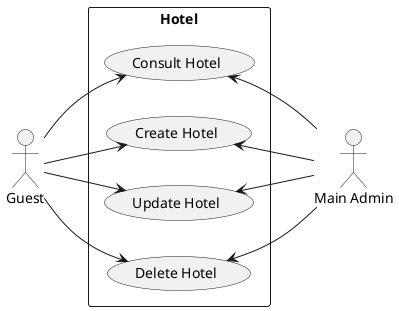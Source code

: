 @startuml
left to right direction

skinparam packageStyle rectangle

package "Hotel" {
    usecase "Consult Hotel" as US1
    usecase "Create Hotel" as US2
    usecase "Update Hotel" as US3
    usecase "Delete Hotel" as US4
}

actor :Main Admin: as Admin
actor :Guest: as Client

Client --> (US1)
Client --> (US2)
Client --> (US3)
Client --> (US4)

(US1) <-- Admin
(US2) <-- Admin
(US3) <-- Admin
(US4) <-- Admin
@enduml
